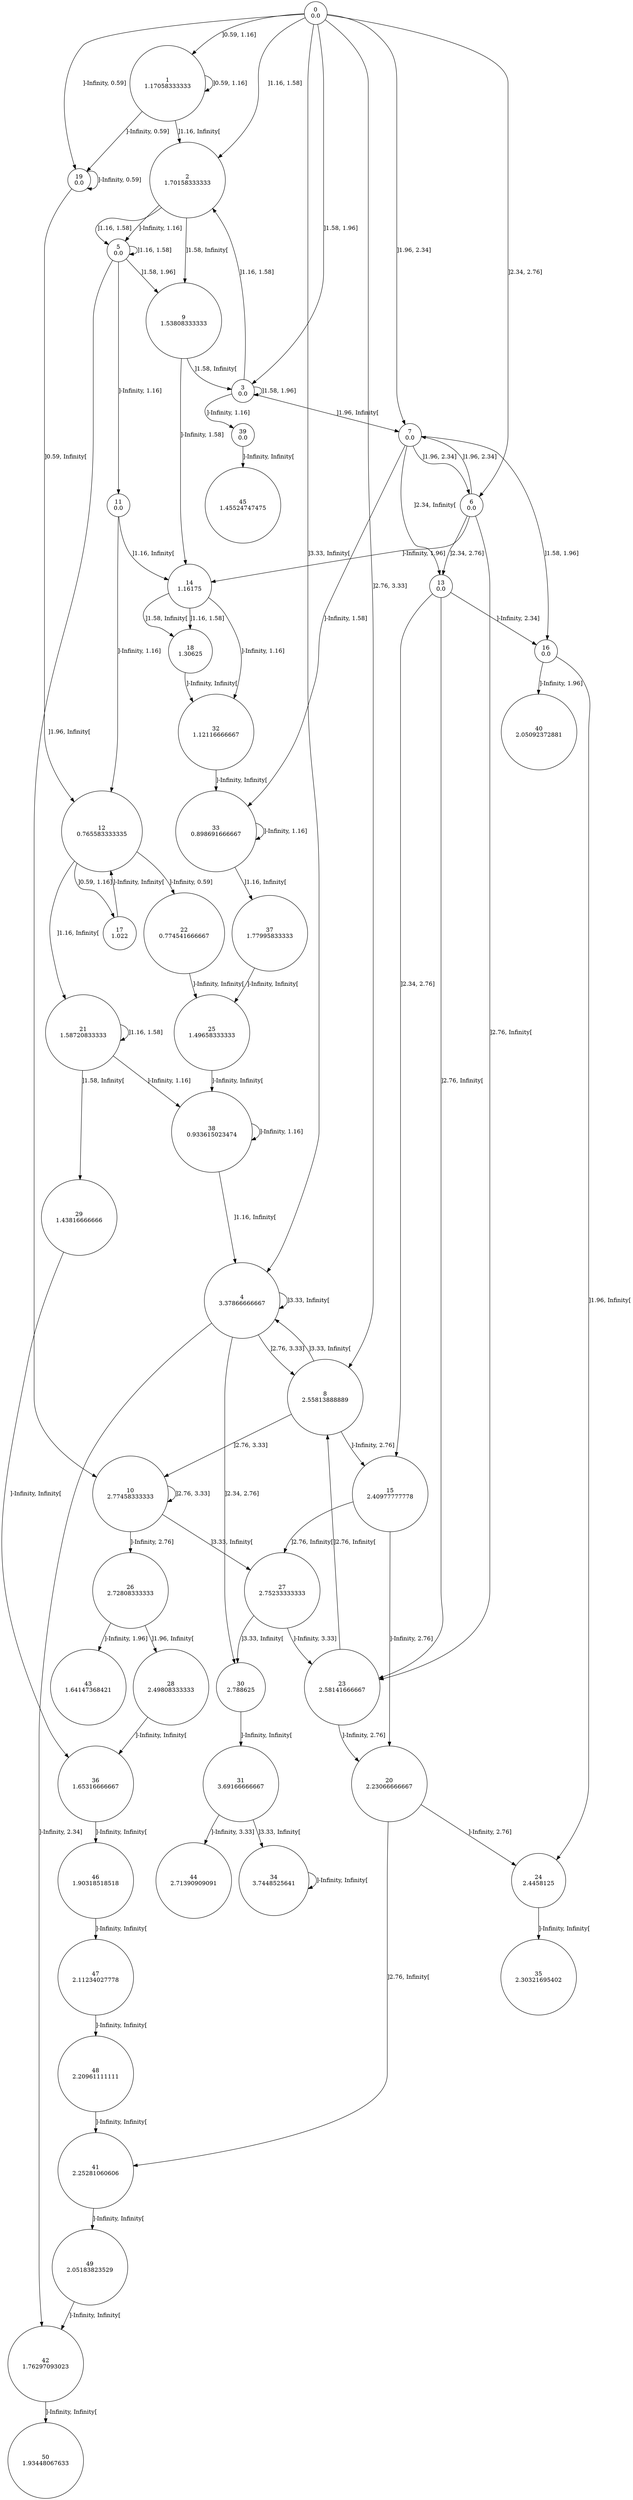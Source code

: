 digraph a {
0 [shape=circle, label="0\n0.0"];
	0 -> 19 [label="]-Infinity, 0.59]"];
	0 -> 1 [label="]0.59, 1.16]"];
	0 -> 2 [label="]1.16, 1.58]"];
	0 -> 3 [label="]1.58, 1.96]"];
	0 -> 7 [label="]1.96, 2.34]"];
	0 -> 6 [label="]2.34, 2.76]"];
	0 -> 8 [label="]2.76, 3.33]"];
	0 -> 4 [label="]3.33, Infinity["];
1 [shape=circle, label="1\n1.17058333333"];
	1 -> 19 [label="]-Infinity, 0.59]"];
	1 -> 1 [label="]0.59, 1.16]"];
	1 -> 2 [label="]1.16, Infinity["];
2 [shape=circle, label="2\n1.70158333333"];
	2 -> 5 [label="]-Infinity, 1.16]"];
	2 -> 5 [label="]1.16, 1.58]"];
	2 -> 9 [label="]1.58, Infinity["];
3 [shape=circle, label="3\n0.0"];
	3 -> 39 [label="]-Infinity, 1.16]"];
	3 -> 2 [label="]1.16, 1.58]"];
	3 -> 3 [label="]1.58, 1.96]"];
	3 -> 7 [label="]1.96, Infinity["];
4 [shape=circle, label="4\n3.37866666667"];
	4 -> 42 [label="]-Infinity, 2.34]"];
	4 -> 30 [label="]2.34, 2.76]"];
	4 -> 8 [label="]2.76, 3.33]"];
	4 -> 4 [label="]3.33, Infinity["];
5 [shape=circle, label="5\n0.0"];
	5 -> 11 [label="]-Infinity, 1.16]"];
	5 -> 5 [label="]1.16, 1.58]"];
	5 -> 9 [label="]1.58, 1.96]"];
	5 -> 10 [label="]1.96, Infinity["];
6 [shape=circle, label="6\n0.0"];
	6 -> 14 [label="]-Infinity, 1.96]"];
	6 -> 7 [label="]1.96, 2.34]"];
	6 -> 13 [label="]2.34, 2.76]"];
	6 -> 23 [label="]2.76, Infinity["];
7 [shape=circle, label="7\n0.0"];
	7 -> 33 [label="]-Infinity, 1.58]"];
	7 -> 16 [label="]1.58, 1.96]"];
	7 -> 6 [label="]1.96, 2.34]"];
	7 -> 13 [label="]2.34, Infinity["];
8 [shape=circle, label="8\n2.55813888889"];
	8 -> 15 [label="]-Infinity, 2.76]"];
	8 -> 10 [label="]2.76, 3.33]"];
	8 -> 4 [label="]3.33, Infinity["];
9 [shape=circle, label="9\n1.53808333333"];
	9 -> 14 [label="]-Infinity, 1.58]"];
	9 -> 3 [label="]1.58, Infinity["];
10 [shape=circle, label="10\n2.77458333333"];
	10 -> 26 [label="]-Infinity, 2.76]"];
	10 -> 10 [label="]2.76, 3.33]"];
	10 -> 27 [label="]3.33, Infinity["];
11 [shape=circle, label="11\n0.0"];
	11 -> 12 [label="]-Infinity, 1.16]"];
	11 -> 14 [label="]1.16, Infinity["];
12 [shape=circle, label="12\n0.765583333335"];
	12 -> 22 [label="]-Infinity, 0.59]"];
	12 -> 17 [label="]0.59, 1.16]"];
	12 -> 21 [label="]1.16, Infinity["];
13 [shape=circle, label="13\n0.0"];
	13 -> 16 [label="]-Infinity, 2.34]"];
	13 -> 15 [label="]2.34, 2.76]"];
	13 -> 23 [label="]2.76, Infinity["];
14 [shape=circle, label="14\n1.16175"];
	14 -> 32 [label="]-Infinity, 1.16]"];
	14 -> 18 [label="]1.16, 1.58]"];
	14 -> 18 [label="]1.58, Infinity["];
15 [shape=circle, label="15\n2.40977777778"];
	15 -> 20 [label="]-Infinity, 2.76]"];
	15 -> 27 [label="]2.76, Infinity["];
16 [shape=circle, label="16\n0.0"];
	16 -> 40 [label="]-Infinity, 1.96]"];
	16 -> 24 [label="]1.96, Infinity["];
17 [shape=circle, label="17\n1.022"];
	17 -> 12 [label="]-Infinity, Infinity["];
18 [shape=circle, label="18\n1.30625"];
	18 -> 32 [label="]-Infinity, Infinity["];
19 [shape=circle, label="19\n0.0"];
	19 -> 19 [label="]-Infinity, 0.59]"];
	19 -> 12 [label="]0.59, Infinity["];
20 [shape=circle, label="20\n2.23066666667"];
	20 -> 24 [label="]-Infinity, 2.76]"];
	20 -> 41 [label="]2.76, Infinity["];
21 [shape=circle, label="21\n1.58720833333"];
	21 -> 38 [label="]-Infinity, 1.16]"];
	21 -> 21 [label="]1.16, 1.58]"];
	21 -> 29 [label="]1.58, Infinity["];
22 [shape=circle, label="22\n0.774541666667"];
	22 -> 25 [label="]-Infinity, Infinity["];
23 [shape=circle, label="23\n2.58141666667"];
	23 -> 20 [label="]-Infinity, 2.76]"];
	23 -> 8 [label="]2.76, Infinity["];
24 [shape=circle, label="24\n2.4458125"];
	24 -> 35 [label="]-Infinity, Infinity["];
25 [shape=circle, label="25\n1.49658333333"];
	25 -> 38 [label="]-Infinity, Infinity["];
26 [shape=circle, label="26\n2.72808333333"];
	26 -> 43 [label="]-Infinity, 1.96]"];
	26 -> 28 [label="]1.96, Infinity["];
27 [shape=circle, label="27\n2.75233333333"];
	27 -> 23 [label="]-Infinity, 3.33]"];
	27 -> 30 [label="]3.33, Infinity["];
28 [shape=circle, label="28\n2.49808333333"];
	28 -> 36 [label="]-Infinity, Infinity["];
29 [shape=circle, label="29\n1.43816666666"];
	29 -> 36 [label="]-Infinity, Infinity["];
30 [shape=circle, label="30\n2.788625"];
	30 -> 31 [label="]-Infinity, Infinity["];
31 [shape=circle, label="31\n3.69166666667"];
	31 -> 44 [label="]-Infinity, 3.33]"];
	31 -> 34 [label="]3.33, Infinity["];
32 [shape=circle, label="32\n1.12116666667"];
	32 -> 33 [label="]-Infinity, Infinity["];
33 [shape=circle, label="33\n0.898691666667"];
	33 -> 33 [label="]-Infinity, 1.16]"];
	33 -> 37 [label="]1.16, Infinity["];
34 [shape=circle, label="34\n3.7448525641"];
	34 -> 34 [label="]-Infinity, Infinity["];
35 [shape=circle, label="35\n2.30321695402"];
36 [shape=circle, label="36\n1.65316666667"];
	36 -> 46 [label="]-Infinity, Infinity["];
37 [shape=circle, label="37\n1.77995833333"];
	37 -> 25 [label="]-Infinity, Infinity["];
38 [shape=circle, label="38\n0.933615023474"];
	38 -> 38 [label="]-Infinity, 1.16]"];
	38 -> 4 [label="]1.16, Infinity["];
39 [shape=circle, label="39\n0.0"];
	39 -> 45 [label="]-Infinity, Infinity["];
40 [shape=circle, label="40\n2.05092372881"];
41 [shape=circle, label="41\n2.25281060606"];
	41 -> 49 [label="]-Infinity, Infinity["];
42 [shape=circle, label="42\n1.76297093023"];
	42 -> 50 [label="]-Infinity, Infinity["];
43 [shape=circle, label="43\n1.64147368421"];
44 [shape=circle, label="44\n2.71390909091"];
45 [shape=circle, label="45\n1.45524747475"];
46 [shape=circle, label="46\n1.90318518518"];
	46 -> 47 [label="]-Infinity, Infinity["];
47 [shape=circle, label="47\n2.11234027778"];
	47 -> 48 [label="]-Infinity, Infinity["];
48 [shape=circle, label="48\n2.20961111111"];
	48 -> 41 [label="]-Infinity, Infinity["];
49 [shape=circle, label="49\n2.05183823529"];
	49 -> 42 [label="]-Infinity, Infinity["];
50 [shape=circle, label="50\n1.93448067633"];
}